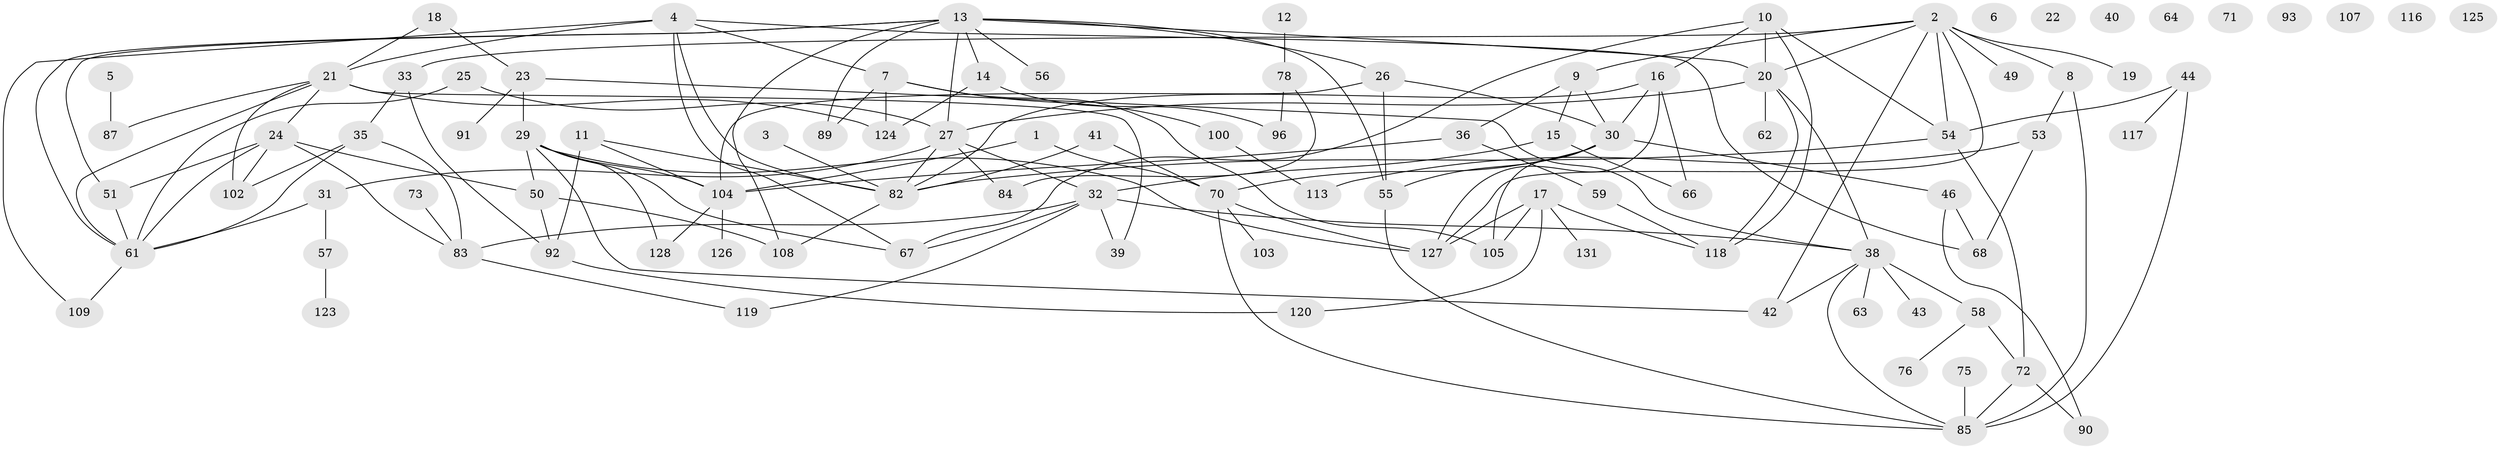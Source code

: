 // original degree distribution, {2: 0.26717557251908397, 6: 0.03816793893129771, 1: 0.16030534351145037, 3: 0.1984732824427481, 0: 0.06870229007633588, 4: 0.12213740458015267, 5: 0.09923664122137404, 7: 0.030534351145038167, 8: 0.015267175572519083}
// Generated by graph-tools (version 1.1) at 2025/41/03/06/25 10:41:22]
// undirected, 98 vertices, 153 edges
graph export_dot {
graph [start="1"]
  node [color=gray90,style=filled];
  1;
  2 [super="+74"];
  3;
  4 [super="+69"];
  5;
  6;
  7 [super="+47"];
  8;
  9;
  10 [super="+37"];
  11;
  12;
  13 [super="+52"];
  14 [super="+81"];
  15 [super="+34"];
  16 [super="+28"];
  17 [super="+114"];
  18;
  19;
  20 [super="+48"];
  21 [super="+79"];
  22;
  23 [super="+115"];
  24 [super="+111"];
  25;
  26 [super="+45"];
  27 [super="+129"];
  29 [super="+94"];
  30;
  31;
  32 [super="+88"];
  33 [super="+99"];
  35;
  36 [super="+65"];
  38 [super="+97"];
  39;
  40;
  41;
  42 [super="+80"];
  43;
  44;
  46;
  49;
  50 [super="+121"];
  51 [super="+101"];
  53 [super="+60"];
  54;
  55 [super="+86"];
  56;
  57;
  58;
  59;
  61 [super="+112"];
  62;
  63;
  64;
  66;
  67;
  68;
  70 [super="+77"];
  71;
  72 [super="+95"];
  73;
  75;
  76;
  78 [super="+98"];
  82 [super="+110"];
  83 [super="+122"];
  84;
  85 [super="+106"];
  87;
  89;
  90;
  91;
  92;
  93;
  96;
  100;
  102;
  103;
  104 [super="+130"];
  105;
  107;
  108;
  109;
  113;
  116;
  117;
  118;
  119;
  120;
  123;
  124;
  125;
  126;
  127;
  128;
  131;
  1 -- 104;
  1 -- 70;
  2 -- 8;
  2 -- 9;
  2 -- 19;
  2 -- 54;
  2 -- 33;
  2 -- 49;
  2 -- 42;
  2 -- 127;
  2 -- 20;
  3 -- 82;
  4 -- 68;
  4 -- 109;
  4 -- 82;
  4 -- 67;
  4 -- 21;
  4 -- 7;
  5 -- 87;
  7 -- 89;
  7 -- 124;
  7 -- 105;
  7 -- 100;
  8 -- 53;
  8 -- 85;
  9 -- 30;
  9 -- 36;
  9 -- 15;
  10 -- 54;
  10 -- 67;
  10 -- 118;
  10 -- 20;
  10 -- 16;
  11 -- 92;
  11 -- 104;
  11 -- 82;
  12 -- 78;
  13 -- 14;
  13 -- 27;
  13 -- 51;
  13 -- 55;
  13 -- 61;
  13 -- 56;
  13 -- 89;
  13 -- 108;
  13 -- 26;
  13 -- 20;
  14 -- 96;
  14 -- 124;
  15 -- 66;
  15 -- 32;
  16 -- 82;
  16 -- 66;
  16 -- 30;
  16 -- 127;
  17 -- 105;
  17 -- 131;
  17 -- 120;
  17 -- 118;
  17 -- 127;
  18 -- 21;
  18 -- 23;
  20 -- 118;
  20 -- 38;
  20 -- 27;
  20 -- 62;
  21 -- 102;
  21 -- 39;
  21 -- 87;
  21 -- 24;
  21 -- 124;
  21 -- 61;
  23 -- 29;
  23 -- 91;
  23 -- 38;
  24 -- 51;
  24 -- 61;
  24 -- 83;
  24 -- 102;
  24 -- 50;
  25 -- 27;
  25 -- 61;
  26 -- 30;
  26 -- 104;
  26 -- 55;
  27 -- 31;
  27 -- 32;
  27 -- 84;
  27 -- 82;
  29 -- 67;
  29 -- 128;
  29 -- 104;
  29 -- 42;
  29 -- 127;
  29 -- 50;
  30 -- 46;
  30 -- 55;
  30 -- 70;
  30 -- 105;
  31 -- 57;
  31 -- 61;
  32 -- 39;
  32 -- 67;
  32 -- 83;
  32 -- 38;
  32 -- 119;
  33 -- 92;
  33 -- 35;
  35 -- 61;
  35 -- 83;
  35 -- 102;
  36 -- 104;
  36 -- 59;
  38 -- 58;
  38 -- 43;
  38 -- 63;
  38 -- 42;
  38 -- 85;
  41 -- 70;
  41 -- 82;
  44 -- 54;
  44 -- 85;
  44 -- 117;
  46 -- 68;
  46 -- 90;
  50 -- 108;
  50 -- 92;
  51 -- 61;
  53 -- 113;
  53 -- 68;
  54 -- 72;
  54 -- 82;
  55 -- 85;
  57 -- 123;
  58 -- 76;
  58 -- 72;
  59 -- 118;
  61 -- 109;
  70 -- 103;
  70 -- 127;
  70 -- 85;
  72 -- 90;
  72 -- 85;
  73 -- 83;
  75 -- 85;
  78 -- 96;
  78 -- 84;
  82 -- 108;
  83 -- 119;
  92 -- 120;
  100 -- 113;
  104 -- 128;
  104 -- 126;
}
